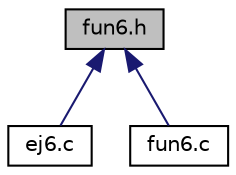 digraph "fun6.h"
{
  edge [fontname="Helvetica",fontsize="10",labelfontname="Helvetica",labelfontsize="10"];
  node [fontname="Helvetica",fontsize="10",shape=record];
  Node1 [label="fun6.h",height=0.2,width=0.4,color="black", fillcolor="grey75", style="filled", fontcolor="black"];
  Node1 -> Node2 [dir="back",color="midnightblue",fontsize="10",style="solid",fontname="Helvetica"];
  Node2 [label="ej6.c",height=0.2,width=0.4,color="black", fillcolor="white", style="filled",URL="$ej6_8c.html"];
  Node1 -> Node3 [dir="back",color="midnightblue",fontsize="10",style="solid",fontname="Helvetica"];
  Node3 [label="fun6.c",height=0.2,width=0.4,color="black", fillcolor="white", style="filled",URL="$fun6_8c.html",tooltip="Fichero con las funciones de matrices. "];
}
